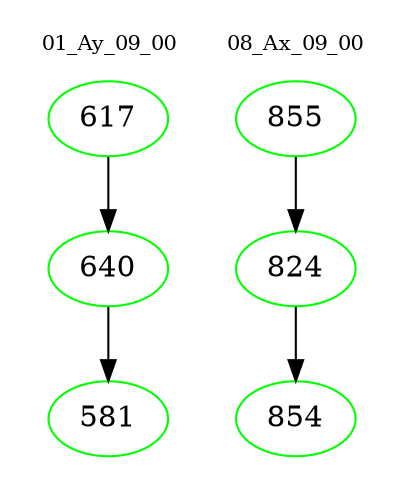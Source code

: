 digraph{
subgraph cluster_0 {
color = white
label = "01_Ay_09_00";
fontsize=10;
T0_617 [label="617", color="green"]
T0_617 -> T0_640 [color="black"]
T0_640 [label="640", color="green"]
T0_640 -> T0_581 [color="black"]
T0_581 [label="581", color="green"]
}
subgraph cluster_1 {
color = white
label = "08_Ax_09_00";
fontsize=10;
T1_855 [label="855", color="green"]
T1_855 -> T1_824 [color="black"]
T1_824 [label="824", color="green"]
T1_824 -> T1_854 [color="black"]
T1_854 [label="854", color="green"]
}
}
